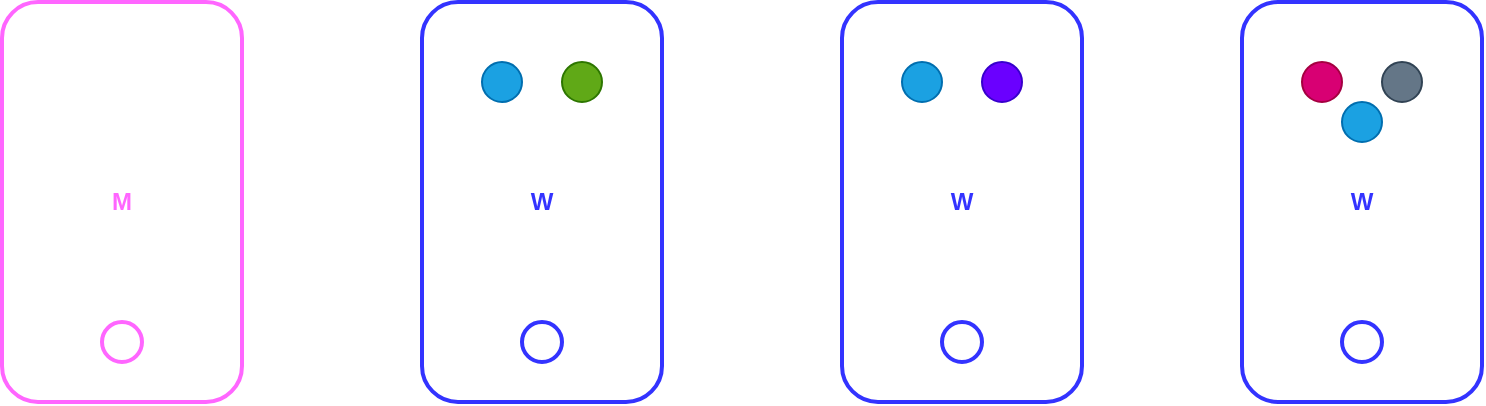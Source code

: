 <mxfile version="14.8.6" type="device" pages="5"><diagram id="55A4pofbKLQzd0NcASeD" name="OS Upgrades"><mxGraphModel dx="733" dy="635" grid="1" gridSize="10" guides="1" tooltips="1" connect="1" arrows="1" fold="1" page="1" pageScale="1" pageWidth="850" pageHeight="1100" math="0" shadow="0"><root><mxCell id="0"/><mxCell id="1" parent="0"/><mxCell id="4IlqxYEsbhCUk1NNArMT-3" value="" style="group;fillColor=#ffffff;" parent="1" vertex="1" connectable="0"><mxGeometry x="60" y="130" width="120" height="200" as="geometry"/></mxCell><mxCell id="4IlqxYEsbhCUk1NNArMT-1" value="&lt;b&gt;&lt;font color=&quot;#ff66ff&quot;&gt;M&lt;/font&gt;&lt;/b&gt;" style="rounded=1;whiteSpace=wrap;html=1;strokeWidth=2;strokeColor=#FF66FF;" parent="4IlqxYEsbhCUk1NNArMT-3" vertex="1"><mxGeometry width="120" height="200" as="geometry"/></mxCell><mxCell id="4IlqxYEsbhCUk1NNArMT-2" value="" style="ellipse;whiteSpace=wrap;html=1;rounded=1;strokeWidth=2;strokeColor=#FF66FF;" parent="4IlqxYEsbhCUk1NNArMT-3" vertex="1"><mxGeometry x="50" y="160" width="20" height="20" as="geometry"/></mxCell><mxCell id="4IlqxYEsbhCUk1NNArMT-4" value="" style="group" parent="1" vertex="1" connectable="0"><mxGeometry x="270" y="130" width="120" height="200" as="geometry"/></mxCell><mxCell id="4IlqxYEsbhCUk1NNArMT-5" value="&lt;font color=&quot;#3333ff&quot;&gt;&lt;b&gt;W&lt;/b&gt;&lt;/font&gt;" style="rounded=1;whiteSpace=wrap;html=1;strokeWidth=2;strokeColor=#3333FF;" parent="4IlqxYEsbhCUk1NNArMT-4" vertex="1"><mxGeometry width="120" height="200" as="geometry"/></mxCell><mxCell id="4IlqxYEsbhCUk1NNArMT-6" value="" style="ellipse;whiteSpace=wrap;html=1;rounded=1;strokeWidth=2;strokeColor=#3333FF;" parent="4IlqxYEsbhCUk1NNArMT-4" vertex="1"><mxGeometry x="50" y="160" width="20" height="20" as="geometry"/></mxCell><mxCell id="4IlqxYEsbhCUk1NNArMT-17" value="" style="ellipse;whiteSpace=wrap;html=1;rounded=1;fillColor=#60a917;strokeColor=#2D7600;fontColor=#ffffff;" parent="4IlqxYEsbhCUk1NNArMT-4" vertex="1"><mxGeometry x="70" y="30" width="20" height="20" as="geometry"/></mxCell><mxCell id="4IlqxYEsbhCUk1NNArMT-7" value="" style="group" parent="1" vertex="1" connectable="0"><mxGeometry x="480" y="130" width="120" height="200" as="geometry"/></mxCell><mxCell id="4IlqxYEsbhCUk1NNArMT-8" value="&lt;font color=&quot;#3333ff&quot;&gt;&lt;b&gt;W&lt;/b&gt;&lt;/font&gt;" style="rounded=1;whiteSpace=wrap;html=1;strokeWidth=2;strokeColor=#3333FF;" parent="4IlqxYEsbhCUk1NNArMT-7" vertex="1"><mxGeometry width="120" height="200" as="geometry"/></mxCell><mxCell id="4IlqxYEsbhCUk1NNArMT-9" value="" style="ellipse;whiteSpace=wrap;html=1;rounded=1;strokeWidth=2;strokeColor=#3333FF;" parent="4IlqxYEsbhCUk1NNArMT-7" vertex="1"><mxGeometry x="50" y="160" width="20" height="20" as="geometry"/></mxCell><mxCell id="4IlqxYEsbhCUk1NNArMT-16" value="" style="ellipse;whiteSpace=wrap;html=1;rounded=1;fillColor=#1ba1e2;strokeColor=#006EAF;fontColor=#ffffff;" parent="4IlqxYEsbhCUk1NNArMT-7" vertex="1"><mxGeometry x="30" y="30" width="20" height="20" as="geometry"/></mxCell><mxCell id="4IlqxYEsbhCUk1NNArMT-15" value="" style="ellipse;whiteSpace=wrap;html=1;rounded=1;fillColor=#6a00ff;strokeColor=#3700CC;fontColor=#ffffff;" parent="4IlqxYEsbhCUk1NNArMT-7" vertex="1"><mxGeometry x="70" y="30" width="20" height="20" as="geometry"/></mxCell><mxCell id="4IlqxYEsbhCUk1NNArMT-10" value="" style="group" parent="1" vertex="1" connectable="0"><mxGeometry x="680" y="130" width="120" height="200" as="geometry"/></mxCell><mxCell id="4IlqxYEsbhCUk1NNArMT-11" value="&lt;font color=&quot;#3333ff&quot;&gt;&lt;b&gt;W&lt;/b&gt;&lt;/font&gt;" style="rounded=1;whiteSpace=wrap;html=1;strokeWidth=2;strokeColor=#3333FF;" parent="4IlqxYEsbhCUk1NNArMT-10" vertex="1"><mxGeometry width="120" height="200" as="geometry"/></mxCell><mxCell id="4IlqxYEsbhCUk1NNArMT-12" value="" style="ellipse;whiteSpace=wrap;html=1;rounded=1;strokeWidth=2;strokeColor=#3333FF;" parent="4IlqxYEsbhCUk1NNArMT-10" vertex="1"><mxGeometry x="50" y="160" width="20" height="20" as="geometry"/></mxCell><mxCell id="4IlqxYEsbhCUk1NNArMT-14" value="" style="ellipse;whiteSpace=wrap;html=1;rounded=1;fillColor=#d80073;strokeColor=#A50040;fontColor=#ffffff;" parent="4IlqxYEsbhCUk1NNArMT-10" vertex="1"><mxGeometry x="30" y="30" width="20" height="20" as="geometry"/></mxCell><mxCell id="4IlqxYEsbhCUk1NNArMT-13" value="" style="ellipse;whiteSpace=wrap;html=1;rounded=1;fillColor=#647687;strokeColor=#314354;fontColor=#ffffff;" parent="4IlqxYEsbhCUk1NNArMT-10" vertex="1"><mxGeometry x="70" y="30" width="20" height="20" as="geometry"/></mxCell><mxCell id="4IlqxYEsbhCUk1NNArMT-22" value="" style="ellipse;whiteSpace=wrap;html=1;rounded=1;fillColor=#1ba1e2;strokeColor=#006EAF;fontColor=#ffffff;" parent="4IlqxYEsbhCUk1NNArMT-10" vertex="1"><mxGeometry x="50" y="50" width="20" height="20" as="geometry"/></mxCell><mxCell id="4IlqxYEsbhCUk1NNArMT-18" value="" style="ellipse;whiteSpace=wrap;html=1;rounded=1;fillColor=#1ba1e2;strokeColor=#006EAF;fontColor=#ffffff;" parent="1" vertex="1"><mxGeometry x="300" y="160" width="20" height="20" as="geometry"/></mxCell></root></mxGraphModel></diagram><diagram name="Cluster upgrade" id="nJMEwyCYMwTxXG5BYDhe"><mxGraphModel dx="1038" dy="587" grid="1" gridSize="10" guides="1" tooltips="1" connect="1" arrows="1" fold="1" page="1" pageScale="1" pageWidth="850" pageHeight="1100" math="0" shadow="0"><root><mxCell id="_8QYMU5zmPS8kUli0k8Z-0"/><mxCell id="_8QYMU5zmPS8kUli0k8Z-1" parent="_8QYMU5zmPS8kUli0k8Z-0"/><mxCell id="_8QYMU5zmPS8kUli0k8Z-2" value="" style="group;fillColor=#ffffff;" vertex="1" connectable="0" parent="_8QYMU5zmPS8kUli0k8Z-1"><mxGeometry x="60" y="130" width="120" height="200" as="geometry"/></mxCell><mxCell id="_8QYMU5zmPS8kUli0k8Z-3" value="&lt;b&gt;&lt;font color=&quot;#ff66ff&quot;&gt;M&lt;/font&gt;&lt;/b&gt;" style="rounded=1;whiteSpace=wrap;html=1;strokeWidth=2;strokeColor=#FF66FF;" vertex="1" parent="_8QYMU5zmPS8kUli0k8Z-2"><mxGeometry width="120" height="200" as="geometry"/></mxCell><mxCell id="_8QYMU5zmPS8kUli0k8Z-4" value="" style="ellipse;whiteSpace=wrap;html=1;rounded=1;strokeWidth=2;strokeColor=#FF66FF;" vertex="1" parent="_8QYMU5zmPS8kUli0k8Z-2"><mxGeometry x="50" y="160" width="20" height="20" as="geometry"/></mxCell><mxCell id="_8QYMU5zmPS8kUli0k8Z-21" value="v1.10" style="text;html=1;strokeColor=none;fillColor=none;align=center;verticalAlign=middle;whiteSpace=wrap;rounded=0;" vertex="1" parent="_8QYMU5zmPS8kUli0k8Z-2"><mxGeometry x="40" y="180" width="40" height="20" as="geometry"/></mxCell><mxCell id="_8QYMU5zmPS8kUli0k8Z-5" value="" style="group;fillOpacity=100;strokeOpacity=100;" vertex="1" connectable="0" parent="_8QYMU5zmPS8kUli0k8Z-1"><mxGeometry x="270" y="280" width="130" height="200" as="geometry"/></mxCell><mxCell id="_8QYMU5zmPS8kUli0k8Z-6" value="&lt;font color=&quot;#3333ff&quot;&gt;&lt;b&gt;W&lt;/b&gt;&lt;/font&gt;" style="rounded=1;whiteSpace=wrap;html=1;strokeWidth=2;strokeColor=#3333FF;fillOpacity=100;strokeOpacity=100;" vertex="1" parent="_8QYMU5zmPS8kUli0k8Z-5"><mxGeometry width="120" height="200" as="geometry"/></mxCell><mxCell id="_8QYMU5zmPS8kUli0k8Z-7" value="" style="ellipse;whiteSpace=wrap;html=1;rounded=1;strokeWidth=2;strokeColor=#3333FF;fillOpacity=100;strokeOpacity=100;" vertex="1" parent="_8QYMU5zmPS8kUli0k8Z-5"><mxGeometry x="50" y="160" width="20" height="20" as="geometry"/></mxCell><mxCell id="_8QYMU5zmPS8kUli0k8Z-22" value="v1.10" style="text;html=1;strokeColor=none;fillColor=none;align=center;verticalAlign=middle;whiteSpace=wrap;rounded=0;fillOpacity=100;strokeOpacity=100;" vertex="1" parent="_8QYMU5zmPS8kUli0k8Z-5"><mxGeometry x="40" y="180" width="40" height="20" as="geometry"/></mxCell><mxCell id="og8JKjqfWJ9uDkLBJ5CH-1" value="&lt;b&gt;Upgrade WIP&lt;/b&gt;" style="rounded=0;whiteSpace=wrap;html=1;strokeColor=#FF1482;" vertex="1" parent="_8QYMU5zmPS8kUli0k8Z-5"><mxGeometry x="10" y="30" width="100" height="30" as="geometry"/></mxCell><mxCell id="_8QYMU5zmPS8kUli0k8Z-9" value="" style="group;fillOpacity=100;strokeOpacity=100;" vertex="1" connectable="0" parent="_8QYMU5zmPS8kUli0k8Z-1"><mxGeometry x="480" y="280" width="120" height="200" as="geometry"/></mxCell><mxCell id="_8QYMU5zmPS8kUli0k8Z-10" value="&lt;font color=&quot;#3333ff&quot;&gt;&lt;b&gt;W&lt;/b&gt;&lt;/font&gt;" style="rounded=1;whiteSpace=wrap;html=1;strokeWidth=2;strokeColor=#3333FF;fillOpacity=100;strokeOpacity=100;" vertex="1" parent="_8QYMU5zmPS8kUli0k8Z-9"><mxGeometry width="120" height="200" as="geometry"/></mxCell><mxCell id="_8QYMU5zmPS8kUli0k8Z-11" value="" style="ellipse;whiteSpace=wrap;html=1;rounded=1;strokeWidth=2;strokeColor=#3333FF;fillOpacity=100;strokeOpacity=100;" vertex="1" parent="_8QYMU5zmPS8kUli0k8Z-9"><mxGeometry x="50" y="160" width="20" height="20" as="geometry"/></mxCell><mxCell id="_8QYMU5zmPS8kUli0k8Z-23" value="v1.10" style="text;html=1;strokeColor=none;fillColor=none;align=center;verticalAlign=middle;whiteSpace=wrap;rounded=0;fillOpacity=100;strokeOpacity=100;" vertex="1" parent="_8QYMU5zmPS8kUli0k8Z-9"><mxGeometry x="40" y="180" width="40" height="20" as="geometry"/></mxCell><mxCell id="og8JKjqfWJ9uDkLBJ5CH-2" value="&lt;b&gt;Upgrade WIP&lt;/b&gt;" style="rounded=0;whiteSpace=wrap;html=1;strokeColor=#FF1482;" vertex="1" parent="_8QYMU5zmPS8kUli0k8Z-9"><mxGeometry x="10" y="30" width="100" height="30" as="geometry"/></mxCell><mxCell id="_8QYMU5zmPS8kUli0k8Z-14" value="" style="group;fillOpacity=100;strokeOpacity=100;" vertex="1" connectable="0" parent="_8QYMU5zmPS8kUli0k8Z-1"><mxGeometry x="680" y="280" width="120" height="200" as="geometry"/></mxCell><mxCell id="_8QYMU5zmPS8kUli0k8Z-15" value="&lt;font color=&quot;#3333ff&quot;&gt;&lt;b&gt;W&lt;/b&gt;&lt;/font&gt;" style="rounded=1;whiteSpace=wrap;html=1;strokeWidth=2;strokeColor=#3333FF;fillOpacity=100;strokeOpacity=100;" vertex="1" parent="_8QYMU5zmPS8kUli0k8Z-14"><mxGeometry width="120" height="200" as="geometry"/></mxCell><mxCell id="_8QYMU5zmPS8kUli0k8Z-16" value="" style="ellipse;whiteSpace=wrap;html=1;rounded=1;strokeWidth=2;strokeColor=#3333FF;fillOpacity=100;strokeOpacity=100;" vertex="1" parent="_8QYMU5zmPS8kUli0k8Z-14"><mxGeometry x="50" y="160" width="20" height="20" as="geometry"/></mxCell><mxCell id="_8QYMU5zmPS8kUli0k8Z-24" value="v1.10" style="text;html=1;strokeColor=none;fillColor=none;align=center;verticalAlign=middle;whiteSpace=wrap;rounded=0;fillOpacity=100;strokeOpacity=100;" vertex="1" parent="_8QYMU5zmPS8kUli0k8Z-14"><mxGeometry x="40" y="180" width="40" height="20" as="geometry"/></mxCell><mxCell id="og8JKjqfWJ9uDkLBJ5CH-3" value="&lt;b&gt;Upgrade WIP&lt;/b&gt;" style="rounded=0;whiteSpace=wrap;html=1;strokeColor=#FF1482;" vertex="1" parent="_8QYMU5zmPS8kUli0k8Z-14"><mxGeometry x="10" y="30" width="100" height="30" as="geometry"/></mxCell><mxCell id="og8JKjqfWJ9uDkLBJ5CH-0" value="" style="rounded=0;whiteSpace=wrap;html=1;fillOpacity=64;strokeColor=none;" vertex="1" parent="_8QYMU5zmPS8kUli0k8Z-1"><mxGeometry x="210" y="220" width="620" height="280" as="geometry"/></mxCell></root></mxGraphModel></diagram><diagram id="IOdZ2HbAczBchu9PjbUZ" name="Ramped - slow rollout"><mxGraphModel dx="733" dy="635" grid="1" gridSize="10" guides="1" tooltips="1" connect="1" arrows="1" fold="1" page="1" pageScale="1" pageWidth="850" pageHeight="1100" math="0" shadow="0"><root><mxCell id="GyVu89TfRlLpguqXyc5N-0"/><mxCell id="GyVu89TfRlLpguqXyc5N-1" parent="GyVu89TfRlLpguqXyc5N-0"/><mxCell id="GyVu89TfRlLpguqXyc5N-2" value="v1" style="ellipse;whiteSpace=wrap;html=1;aspect=fixed;strokeWidth=2;fillColor=#3399FF;" vertex="1" parent="GyVu89TfRlLpguqXyc5N-1"><mxGeometry x="140" y="140" width="80" height="80" as="geometry"/></mxCell><mxCell id="GyVu89TfRlLpguqXyc5N-3" value="" style="ellipse;whiteSpace=wrap;html=1;aspect=fixed;strokeWidth=2;fillColor=#eeeeee;strokeColor=#36393d;" vertex="1" parent="GyVu89TfRlLpguqXyc5N-1"><mxGeometry x="270" y="260" width="80" height="80" as="geometry"/></mxCell><mxCell id="GyVu89TfRlLpguqXyc5N-4" value="v1" style="ellipse;whiteSpace=wrap;html=1;aspect=fixed;strokeWidth=2;fillColor=#3399FF;" vertex="1" parent="GyVu89TfRlLpguqXyc5N-1"><mxGeometry x="10" y="260" width="80" height="80" as="geometry"/></mxCell><mxCell id="GyVu89TfRlLpguqXyc5N-5" value="v1" style="ellipse;whiteSpace=wrap;html=1;aspect=fixed;strokeWidth=2;fillColor=#3399FF;" vertex="1" parent="GyVu89TfRlLpguqXyc5N-1"><mxGeometry x="140" y="380" width="80" height="80" as="geometry"/></mxCell><mxCell id="GyVu89TfRlLpguqXyc5N-7" style="edgeStyle=orthogonalEdgeStyle;rounded=0;orthogonalLoop=1;jettySize=auto;html=1;entryX=0.5;entryY=1;entryDx=0;entryDy=0;" edge="1" parent="GyVu89TfRlLpguqXyc5N-1" source="GyVu89TfRlLpguqXyc5N-6" target="GyVu89TfRlLpguqXyc5N-2"><mxGeometry relative="1" as="geometry"/></mxCell><mxCell id="GyVu89TfRlLpguqXyc5N-8" style="edgeStyle=orthogonalEdgeStyle;rounded=0;orthogonalLoop=1;jettySize=auto;html=1;entryX=1;entryY=0.5;entryDx=0;entryDy=0;" edge="1" parent="GyVu89TfRlLpguqXyc5N-1" source="GyVu89TfRlLpguqXyc5N-6" target="GyVu89TfRlLpguqXyc5N-4"><mxGeometry relative="1" as="geometry"/></mxCell><mxCell id="GyVu89TfRlLpguqXyc5N-9" style="edgeStyle=orthogonalEdgeStyle;rounded=0;orthogonalLoop=1;jettySize=auto;html=1;entryX=0.5;entryY=0;entryDx=0;entryDy=0;" edge="1" parent="GyVu89TfRlLpguqXyc5N-1" source="GyVu89TfRlLpguqXyc5N-6" target="GyVu89TfRlLpguqXyc5N-5"><mxGeometry relative="1" as="geometry"/></mxCell><mxCell id="GyVu89TfRlLpguqXyc5N-6" value="LB" style="rhombus;whiteSpace=wrap;html=1;strokeWidth=2;fillColor=#fa6800;fontColor=#000000;" vertex="1" parent="GyVu89TfRlLpguqXyc5N-1"><mxGeometry x="140" y="260" width="80" height="80" as="geometry"/></mxCell><mxCell id="GyVu89TfRlLpguqXyc5N-10" value="1" style="text;html=1;align=center;verticalAlign=middle;resizable=0;points=[];autosize=1;strokeColor=none;fontFamily=Tahoma;fontStyle=1" vertex="1" parent="GyVu89TfRlLpguqXyc5N-1"><mxGeometry x="160" y="470" width="20" height="20" as="geometry"/></mxCell><mxCell id="GyVu89TfRlLpguqXyc5N-11" value="v1" style="ellipse;whiteSpace=wrap;html=1;aspect=fixed;strokeWidth=2;fillColor=#3399FF;" vertex="1" parent="GyVu89TfRlLpguqXyc5N-1"><mxGeometry x="510" y="140" width="80" height="80" as="geometry"/></mxCell><mxCell id="GyVu89TfRlLpguqXyc5N-12" value="v2" style="ellipse;whiteSpace=wrap;html=1;aspect=fixed;strokeWidth=2;fillColor=#60a917;strokeColor=#2D7600;fontColor=#ffffff;" vertex="1" parent="GyVu89TfRlLpguqXyc5N-1"><mxGeometry x="640" y="260" width="80" height="80" as="geometry"/></mxCell><mxCell id="GyVu89TfRlLpguqXyc5N-13" value="v1" style="ellipse;whiteSpace=wrap;html=1;aspect=fixed;strokeWidth=2;fillColor=#3399FF;" vertex="1" parent="GyVu89TfRlLpguqXyc5N-1"><mxGeometry x="510" y="380" width="80" height="80" as="geometry"/></mxCell><mxCell id="GyVu89TfRlLpguqXyc5N-14" style="edgeStyle=orthogonalEdgeStyle;rounded=0;orthogonalLoop=1;jettySize=auto;html=1;entryX=0.5;entryY=1;entryDx=0;entryDy=0;" edge="1" parent="GyVu89TfRlLpguqXyc5N-1" source="GyVu89TfRlLpguqXyc5N-17" target="GyVu89TfRlLpguqXyc5N-11"><mxGeometry relative="1" as="geometry"/></mxCell><mxCell id="GyVu89TfRlLpguqXyc5N-15" style="edgeStyle=orthogonalEdgeStyle;rounded=0;orthogonalLoop=1;jettySize=auto;html=1;entryX=1;entryY=0.5;entryDx=0;entryDy=0;" edge="1" parent="GyVu89TfRlLpguqXyc5N-1" source="GyVu89TfRlLpguqXyc5N-17"><mxGeometry relative="1" as="geometry"><mxPoint x="460" y="300" as="targetPoint"/></mxGeometry></mxCell><mxCell id="GyVu89TfRlLpguqXyc5N-16" style="edgeStyle=orthogonalEdgeStyle;rounded=0;orthogonalLoop=1;jettySize=auto;html=1;entryX=0.5;entryY=0;entryDx=0;entryDy=0;" edge="1" parent="GyVu89TfRlLpguqXyc5N-1" source="GyVu89TfRlLpguqXyc5N-17" target="GyVu89TfRlLpguqXyc5N-13"><mxGeometry relative="1" as="geometry"/></mxCell><mxCell id="GyVu89TfRlLpguqXyc5N-47" style="edgeStyle=orthogonalEdgeStyle;rounded=0;orthogonalLoop=1;jettySize=auto;html=1;entryX=0;entryY=0.5;entryDx=0;entryDy=0;" edge="1" parent="GyVu89TfRlLpguqXyc5N-1" source="GyVu89TfRlLpguqXyc5N-17" target="GyVu89TfRlLpguqXyc5N-12"><mxGeometry relative="1" as="geometry"/></mxCell><mxCell id="GyVu89TfRlLpguqXyc5N-17" value="LB" style="rhombus;whiteSpace=wrap;html=1;strokeWidth=2;fillColor=#fa6800;fontColor=#000000;" vertex="1" parent="GyVu89TfRlLpguqXyc5N-1"><mxGeometry x="510" y="260" width="80" height="80" as="geometry"/></mxCell><mxCell id="GyVu89TfRlLpguqXyc5N-18" value="2" style="text;html=1;align=center;verticalAlign=middle;resizable=0;points=[];autosize=1;strokeColor=none;fontFamily=Tahoma;fontStyle=1" vertex="1" parent="GyVu89TfRlLpguqXyc5N-1"><mxGeometry x="530" y="470" width="20" height="20" as="geometry"/></mxCell><mxCell id="GyVu89TfRlLpguqXyc5N-19" value="v1" style="ellipse;whiteSpace=wrap;html=1;aspect=fixed;strokeWidth=2;fillColor=#3399FF;" vertex="1" parent="GyVu89TfRlLpguqXyc5N-1"><mxGeometry x="910" y="140" width="80" height="80" as="geometry"/></mxCell><mxCell id="GyVu89TfRlLpguqXyc5N-20" value="v2" style="ellipse;whiteSpace=wrap;html=1;aspect=fixed;strokeWidth=2;fillColor=#60a917;strokeColor=#2D7600;fontColor=#ffffff;" vertex="1" parent="GyVu89TfRlLpguqXyc5N-1"><mxGeometry x="1040" y="260" width="80" height="80" as="geometry"/></mxCell><mxCell id="GyVu89TfRlLpguqXyc5N-21" value="v2" style="ellipse;whiteSpace=wrap;html=1;aspect=fixed;strokeWidth=2;fillColor=#60a917;strokeColor=#2D7600;fontColor=#ffffff;" vertex="1" parent="GyVu89TfRlLpguqXyc5N-1"><mxGeometry x="910" y="380" width="80" height="80" as="geometry"/></mxCell><mxCell id="GyVu89TfRlLpguqXyc5N-22" style="edgeStyle=orthogonalEdgeStyle;rounded=0;orthogonalLoop=1;jettySize=auto;html=1;entryX=0.5;entryY=1;entryDx=0;entryDy=0;" edge="1" parent="GyVu89TfRlLpguqXyc5N-1" source="GyVu89TfRlLpguqXyc5N-25" target="GyVu89TfRlLpguqXyc5N-19"><mxGeometry relative="1" as="geometry"/></mxCell><mxCell id="GyVu89TfRlLpguqXyc5N-23" style="edgeStyle=orthogonalEdgeStyle;rounded=0;orthogonalLoop=1;jettySize=auto;html=1;entryX=1;entryY=0.5;entryDx=0;entryDy=0;" edge="1" parent="GyVu89TfRlLpguqXyc5N-1" source="GyVu89TfRlLpguqXyc5N-25"><mxGeometry relative="1" as="geometry"><mxPoint x="860" y="300" as="targetPoint"/></mxGeometry></mxCell><mxCell id="GyVu89TfRlLpguqXyc5N-24" style="edgeStyle=orthogonalEdgeStyle;rounded=0;orthogonalLoop=1;jettySize=auto;html=1;entryX=0.5;entryY=0;entryDx=0;entryDy=0;" edge="1" parent="GyVu89TfRlLpguqXyc5N-1" source="GyVu89TfRlLpguqXyc5N-25" target="GyVu89TfRlLpguqXyc5N-21"><mxGeometry relative="1" as="geometry"/></mxCell><mxCell id="GyVu89TfRlLpguqXyc5N-48" style="edgeStyle=orthogonalEdgeStyle;rounded=0;orthogonalLoop=1;jettySize=auto;html=1;entryX=0;entryY=0.5;entryDx=0;entryDy=0;" edge="1" parent="GyVu89TfRlLpguqXyc5N-1" source="GyVu89TfRlLpguqXyc5N-25" target="GyVu89TfRlLpguqXyc5N-20"><mxGeometry relative="1" as="geometry"/></mxCell><mxCell id="GyVu89TfRlLpguqXyc5N-25" value="LB" style="rhombus;whiteSpace=wrap;html=1;strokeWidth=2;fillColor=#fa6800;fontColor=#000000;" vertex="1" parent="GyVu89TfRlLpguqXyc5N-1"><mxGeometry x="910" y="260" width="80" height="80" as="geometry"/></mxCell><mxCell id="GyVu89TfRlLpguqXyc5N-26" value="3" style="text;html=1;align=center;verticalAlign=middle;resizable=0;points=[];autosize=1;strokeColor=none;fontFamily=Tahoma;fontStyle=1" vertex="1" parent="GyVu89TfRlLpguqXyc5N-1"><mxGeometry x="930" y="470" width="20" height="20" as="geometry"/></mxCell><mxCell id="GyVu89TfRlLpguqXyc5N-27" value="v1" style="ellipse;whiteSpace=wrap;html=1;aspect=fixed;strokeWidth=2;fillColor=#3399FF;" vertex="1" parent="GyVu89TfRlLpguqXyc5N-1"><mxGeometry x="300" y="530" width="80" height="80" as="geometry"/></mxCell><mxCell id="GyVu89TfRlLpguqXyc5N-28" value="v2" style="ellipse;whiteSpace=wrap;html=1;aspect=fixed;strokeWidth=2;fillColor=#60a917;strokeColor=#2D7600;fontColor=#ffffff;" vertex="1" parent="GyVu89TfRlLpguqXyc5N-1"><mxGeometry x="430" y="650" width="80" height="80" as="geometry"/></mxCell><mxCell id="GyVu89TfRlLpguqXyc5N-29" value="&lt;span&gt;v2&lt;/span&gt;" style="ellipse;whiteSpace=wrap;html=1;aspect=fixed;strokeWidth=2;fillColor=#60a917;strokeColor=#2D7600;fontColor=#ffffff;" vertex="1" parent="GyVu89TfRlLpguqXyc5N-1"><mxGeometry x="300" y="770" width="80" height="80" as="geometry"/></mxCell><mxCell id="GyVu89TfRlLpguqXyc5N-30" style="edgeStyle=orthogonalEdgeStyle;rounded=0;orthogonalLoop=1;jettySize=auto;html=1;entryX=0.5;entryY=1;entryDx=0;entryDy=0;" edge="1" parent="GyVu89TfRlLpguqXyc5N-1" source="GyVu89TfRlLpguqXyc5N-33" target="GyVu89TfRlLpguqXyc5N-27"><mxGeometry relative="1" as="geometry"/></mxCell><mxCell id="GyVu89TfRlLpguqXyc5N-31" style="edgeStyle=orthogonalEdgeStyle;rounded=0;orthogonalLoop=1;jettySize=auto;html=1;entryX=1;entryY=0.5;entryDx=0;entryDy=0;" edge="1" parent="GyVu89TfRlLpguqXyc5N-1" source="GyVu89TfRlLpguqXyc5N-33"><mxGeometry relative="1" as="geometry"><mxPoint x="250" y="690" as="targetPoint"/></mxGeometry></mxCell><mxCell id="GyVu89TfRlLpguqXyc5N-32" style="edgeStyle=orthogonalEdgeStyle;rounded=0;orthogonalLoop=1;jettySize=auto;html=1;entryX=0.5;entryY=0;entryDx=0;entryDy=0;" edge="1" parent="GyVu89TfRlLpguqXyc5N-1" source="GyVu89TfRlLpguqXyc5N-33" target="GyVu89TfRlLpguqXyc5N-29"><mxGeometry relative="1" as="geometry"/></mxCell><mxCell id="GyVu89TfRlLpguqXyc5N-50" style="edgeStyle=orthogonalEdgeStyle;rounded=0;orthogonalLoop=1;jettySize=auto;html=1;entryX=0;entryY=0.5;entryDx=0;entryDy=0;" edge="1" parent="GyVu89TfRlLpguqXyc5N-1" source="GyVu89TfRlLpguqXyc5N-33" target="GyVu89TfRlLpguqXyc5N-28"><mxGeometry relative="1" as="geometry"/></mxCell><mxCell id="GyVu89TfRlLpguqXyc5N-33" value="LB" style="rhombus;whiteSpace=wrap;html=1;strokeWidth=2;fillColor=#fa6800;fontColor=#000000;" vertex="1" parent="GyVu89TfRlLpguqXyc5N-1"><mxGeometry x="300" y="650" width="80" height="80" as="geometry"/></mxCell><mxCell id="GyVu89TfRlLpguqXyc5N-34" value="4" style="text;html=1;align=center;verticalAlign=middle;resizable=0;points=[];autosize=1;strokeColor=none;fontFamily=Tahoma;fontStyle=1" vertex="1" parent="GyVu89TfRlLpguqXyc5N-1"><mxGeometry x="320" y="860" width="20" height="20" as="geometry"/></mxCell><mxCell id="GyVu89TfRlLpguqXyc5N-35" value="v2" style="ellipse;whiteSpace=wrap;html=1;aspect=fixed;strokeWidth=2;fillColor=#60a917;strokeColor=#2D7600;fontColor=#ffffff;" vertex="1" parent="GyVu89TfRlLpguqXyc5N-1"><mxGeometry x="780" y="530" width="80" height="80" as="geometry"/></mxCell><mxCell id="GyVu89TfRlLpguqXyc5N-36" value="v2" style="ellipse;whiteSpace=wrap;html=1;aspect=fixed;strokeWidth=2;fillColor=#60a917;strokeColor=#2D7600;fontColor=#ffffff;" vertex="1" parent="GyVu89TfRlLpguqXyc5N-1"><mxGeometry x="910" y="650" width="80" height="80" as="geometry"/></mxCell><mxCell id="GyVu89TfRlLpguqXyc5N-37" value="v2" style="ellipse;whiteSpace=wrap;html=1;aspect=fixed;strokeWidth=2;fillColor=#60a917;strokeColor=#2D7600;fontColor=#ffffff;" vertex="1" parent="GyVu89TfRlLpguqXyc5N-1"><mxGeometry x="780" y="770" width="80" height="80" as="geometry"/></mxCell><mxCell id="GyVu89TfRlLpguqXyc5N-38" style="edgeStyle=orthogonalEdgeStyle;rounded=0;orthogonalLoop=1;jettySize=auto;html=1;entryX=0.5;entryY=1;entryDx=0;entryDy=0;" edge="1" parent="GyVu89TfRlLpguqXyc5N-1" source="GyVu89TfRlLpguqXyc5N-41" target="GyVu89TfRlLpguqXyc5N-35"><mxGeometry relative="1" as="geometry"/></mxCell><mxCell id="GyVu89TfRlLpguqXyc5N-39" style="edgeStyle=orthogonalEdgeStyle;rounded=0;orthogonalLoop=1;jettySize=auto;html=1;entryX=1;entryY=0.5;entryDx=0;entryDy=0;" edge="1" parent="GyVu89TfRlLpguqXyc5N-1" source="GyVu89TfRlLpguqXyc5N-41"><mxGeometry relative="1" as="geometry"><mxPoint x="730" y="690" as="targetPoint"/></mxGeometry></mxCell><mxCell id="GyVu89TfRlLpguqXyc5N-40" style="edgeStyle=orthogonalEdgeStyle;rounded=0;orthogonalLoop=1;jettySize=auto;html=1;entryX=0.5;entryY=0;entryDx=0;entryDy=0;" edge="1" parent="GyVu89TfRlLpguqXyc5N-1" source="GyVu89TfRlLpguqXyc5N-41" target="GyVu89TfRlLpguqXyc5N-37"><mxGeometry relative="1" as="geometry"/></mxCell><mxCell id="GyVu89TfRlLpguqXyc5N-49" style="edgeStyle=orthogonalEdgeStyle;rounded=0;orthogonalLoop=1;jettySize=auto;html=1;entryX=0;entryY=0.5;entryDx=0;entryDy=0;" edge="1" parent="GyVu89TfRlLpguqXyc5N-1" source="GyVu89TfRlLpguqXyc5N-41" target="GyVu89TfRlLpguqXyc5N-36"><mxGeometry relative="1" as="geometry"/></mxCell><mxCell id="GyVu89TfRlLpguqXyc5N-41" value="LB" style="rhombus;whiteSpace=wrap;html=1;strokeWidth=2;fillColor=#fa6800;fontColor=#000000;" vertex="1" parent="GyVu89TfRlLpguqXyc5N-1"><mxGeometry x="780" y="650" width="80" height="80" as="geometry"/></mxCell><mxCell id="GyVu89TfRlLpguqXyc5N-42" value="5" style="text;html=1;align=center;verticalAlign=middle;resizable=0;points=[];autosize=1;strokeColor=none;fontFamily=Tahoma;fontStyle=1" vertex="1" parent="GyVu89TfRlLpguqXyc5N-1"><mxGeometry x="800" y="860" width="20" height="20" as="geometry"/></mxCell><mxCell id="GyVu89TfRlLpguqXyc5N-43" value="v1" style="ellipse;whiteSpace=wrap;html=1;aspect=fixed;strokeWidth=2;fillColor=#3399FF;" vertex="1" parent="GyVu89TfRlLpguqXyc5N-1"><mxGeometry x="380" y="260" width="80" height="80" as="geometry"/></mxCell><mxCell id="GyVu89TfRlLpguqXyc5N-44" value="&lt;span&gt;v2&lt;/span&gt;" style="ellipse;whiteSpace=wrap;html=1;aspect=fixed;strokeWidth=2;fillColor=#60a917;strokeColor=#2D7600;fontColor=#ffffff;" vertex="1" parent="GyVu89TfRlLpguqXyc5N-1"><mxGeometry x="170" y="650" width="80" height="80" as="geometry"/></mxCell><mxCell id="GyVu89TfRlLpguqXyc5N-45" value="v1" style="ellipse;whiteSpace=wrap;html=1;aspect=fixed;strokeWidth=2;fillColor=#3399FF;" vertex="1" parent="GyVu89TfRlLpguqXyc5N-1"><mxGeometry x="780" y="260" width="80" height="80" as="geometry"/></mxCell><mxCell id="GyVu89TfRlLpguqXyc5N-46" value="v2" style="ellipse;whiteSpace=wrap;html=1;aspect=fixed;strokeWidth=2;fillColor=#60a917;strokeColor=#2D7600;fontColor=#ffffff;" vertex="1" parent="GyVu89TfRlLpguqXyc5N-1"><mxGeometry x="650" y="650" width="80" height="80" as="geometry"/></mxCell></root></mxGraphModel></diagram><diagram name="Blue Green" id="esAyNDbvrbmGXIcrjBfh"><mxGraphModel dx="1502" dy="644" grid="1" gridSize="10" guides="1" tooltips="1" connect="1" arrows="1" fold="1" page="1" pageScale="1" pageWidth="850" pageHeight="1100" math="0" shadow="0"><root><mxCell id="ptRrSW09oIWLHe2K2yaP-0"/><mxCell id="ptRrSW09oIWLHe2K2yaP-1" parent="ptRrSW09oIWLHe2K2yaP-0"/><mxCell id="ptRrSW09oIWLHe2K2yaP-2" value="v1" style="ellipse;whiteSpace=wrap;html=1;aspect=fixed;strokeWidth=2;fillColor=#3399FF;" parent="ptRrSW09oIWLHe2K2yaP-1" vertex="1"><mxGeometry x="140" y="140" width="80" height="80" as="geometry"/></mxCell><mxCell id="ptRrSW09oIWLHe2K2yaP-3" value="" style="ellipse;whiteSpace=wrap;html=1;aspect=fixed;strokeWidth=2;fillColor=#eeeeee;strokeColor=#36393d;" parent="ptRrSW09oIWLHe2K2yaP-1" vertex="1"><mxGeometry x="270" y="260" width="80" height="80" as="geometry"/></mxCell><mxCell id="ptRrSW09oIWLHe2K2yaP-4" value="v1" style="ellipse;whiteSpace=wrap;html=1;aspect=fixed;strokeWidth=2;fillColor=#3399FF;" parent="ptRrSW09oIWLHe2K2yaP-1" vertex="1"><mxGeometry x="10" y="260" width="80" height="80" as="geometry"/></mxCell><mxCell id="ptRrSW09oIWLHe2K2yaP-5" value="" style="ellipse;whiteSpace=wrap;html=1;aspect=fixed;strokeWidth=2;fillColor=#eeeeee;strokeColor=#36393d;" parent="ptRrSW09oIWLHe2K2yaP-1" vertex="1"><mxGeometry x="140" y="380" width="80" height="80" as="geometry"/></mxCell><mxCell id="ptRrSW09oIWLHe2K2yaP-6" style="edgeStyle=orthogonalEdgeStyle;rounded=0;orthogonalLoop=1;jettySize=auto;html=1;entryX=0.5;entryY=1;entryDx=0;entryDy=0;" parent="ptRrSW09oIWLHe2K2yaP-1" source="ptRrSW09oIWLHe2K2yaP-9" target="ptRrSW09oIWLHe2K2yaP-2" edge="1"><mxGeometry relative="1" as="geometry"/></mxCell><mxCell id="ptRrSW09oIWLHe2K2yaP-7" style="edgeStyle=orthogonalEdgeStyle;rounded=0;orthogonalLoop=1;jettySize=auto;html=1;entryX=1;entryY=0.5;entryDx=0;entryDy=0;" parent="ptRrSW09oIWLHe2K2yaP-1" source="ptRrSW09oIWLHe2K2yaP-9" target="ptRrSW09oIWLHe2K2yaP-4" edge="1"><mxGeometry relative="1" as="geometry"/></mxCell><mxCell id="ptRrSW09oIWLHe2K2yaP-9" value="LB" style="rhombus;whiteSpace=wrap;html=1;strokeWidth=2;fillColor=#fa6800;fontColor=#000000;" parent="ptRrSW09oIWLHe2K2yaP-1" vertex="1"><mxGeometry x="140" y="260" width="80" height="80" as="geometry"/></mxCell><mxCell id="ptRrSW09oIWLHe2K2yaP-10" value="1" style="text;html=1;align=center;verticalAlign=middle;resizable=0;points=[];autosize=1;strokeColor=none;fontFamily=Tahoma;fontStyle=1" parent="ptRrSW09oIWLHe2K2yaP-1" vertex="1"><mxGeometry x="160" y="470" width="20" height="20" as="geometry"/></mxCell><mxCell id="ptRrSW09oIWLHe2K2yaP-11" value="v1" style="ellipse;whiteSpace=wrap;html=1;aspect=fixed;strokeWidth=2;fillColor=#3399FF;" parent="ptRrSW09oIWLHe2K2yaP-1" vertex="1"><mxGeometry x="510" y="140" width="80" height="80" as="geometry"/></mxCell><mxCell id="ptRrSW09oIWLHe2K2yaP-12" value="v2" style="ellipse;whiteSpace=wrap;html=1;aspect=fixed;strokeWidth=2;fillColor=#60a917;strokeColor=#2D7600;fontColor=#ffffff;" parent="ptRrSW09oIWLHe2K2yaP-1" vertex="1"><mxGeometry x="640" y="260" width="80" height="80" as="geometry"/></mxCell><mxCell id="ptRrSW09oIWLHe2K2yaP-13" value="v2" style="ellipse;whiteSpace=wrap;html=1;aspect=fixed;strokeWidth=2;fillColor=#60a917;strokeColor=#2D7600;fontColor=#ffffff;" parent="ptRrSW09oIWLHe2K2yaP-1" vertex="1"><mxGeometry x="510" y="380" width="80" height="80" as="geometry"/></mxCell><mxCell id="ptRrSW09oIWLHe2K2yaP-14" style="edgeStyle=orthogonalEdgeStyle;rounded=0;orthogonalLoop=1;jettySize=auto;html=1;entryX=0.5;entryY=1;entryDx=0;entryDy=0;" parent="ptRrSW09oIWLHe2K2yaP-1" source="ptRrSW09oIWLHe2K2yaP-18" target="ptRrSW09oIWLHe2K2yaP-11" edge="1"><mxGeometry relative="1" as="geometry"/></mxCell><mxCell id="ptRrSW09oIWLHe2K2yaP-15" style="edgeStyle=orthogonalEdgeStyle;rounded=0;orthogonalLoop=1;jettySize=auto;html=1;entryX=1;entryY=0.5;entryDx=0;entryDy=0;" parent="ptRrSW09oIWLHe2K2yaP-1" source="ptRrSW09oIWLHe2K2yaP-18" edge="1"><mxGeometry relative="1" as="geometry"><mxPoint x="460" y="300" as="targetPoint"/></mxGeometry></mxCell><mxCell id="ptRrSW09oIWLHe2K2yaP-18" value="LB" style="rhombus;whiteSpace=wrap;html=1;strokeWidth=2;fillColor=#fa6800;fontColor=#000000;" parent="ptRrSW09oIWLHe2K2yaP-1" vertex="1"><mxGeometry x="510" y="260" width="80" height="80" as="geometry"/></mxCell><mxCell id="ptRrSW09oIWLHe2K2yaP-19" value="2" style="text;html=1;align=center;verticalAlign=middle;resizable=0;points=[];autosize=1;strokeColor=none;fontFamily=Tahoma;fontStyle=1" parent="ptRrSW09oIWLHe2K2yaP-1" vertex="1"><mxGeometry x="530" y="470" width="20" height="20" as="geometry"/></mxCell><mxCell id="ptRrSW09oIWLHe2K2yaP-20" value="v1" style="ellipse;whiteSpace=wrap;html=1;aspect=fixed;strokeWidth=2;fillColor=#3399FF;" parent="ptRrSW09oIWLHe2K2yaP-1" vertex="1"><mxGeometry x="910" y="140" width="80" height="80" as="geometry"/></mxCell><mxCell id="ptRrSW09oIWLHe2K2yaP-21" value="v2" style="ellipse;whiteSpace=wrap;html=1;aspect=fixed;strokeWidth=2;fillColor=#60a917;strokeColor=#2D7600;fontColor=#ffffff;" parent="ptRrSW09oIWLHe2K2yaP-1" vertex="1"><mxGeometry x="1040" y="260" width="80" height="80" as="geometry"/></mxCell><mxCell id="ptRrSW09oIWLHe2K2yaP-22" value="v2" style="ellipse;whiteSpace=wrap;html=1;aspect=fixed;strokeWidth=2;fillColor=#60a917;strokeColor=#2D7600;fontColor=#ffffff;" parent="ptRrSW09oIWLHe2K2yaP-1" vertex="1"><mxGeometry x="910" y="380" width="80" height="80" as="geometry"/></mxCell><mxCell id="ptRrSW09oIWLHe2K2yaP-25" style="edgeStyle=orthogonalEdgeStyle;rounded=0;orthogonalLoop=1;jettySize=auto;html=1;entryX=0.5;entryY=0;entryDx=0;entryDy=0;" parent="ptRrSW09oIWLHe2K2yaP-1" source="ptRrSW09oIWLHe2K2yaP-27" target="ptRrSW09oIWLHe2K2yaP-22" edge="1"><mxGeometry relative="1" as="geometry"/></mxCell><mxCell id="ptRrSW09oIWLHe2K2yaP-26" style="edgeStyle=orthogonalEdgeStyle;rounded=0;orthogonalLoop=1;jettySize=auto;html=1;entryX=0;entryY=0.5;entryDx=0;entryDy=0;" parent="ptRrSW09oIWLHe2K2yaP-1" source="ptRrSW09oIWLHe2K2yaP-27" target="ptRrSW09oIWLHe2K2yaP-21" edge="1"><mxGeometry relative="1" as="geometry"/></mxCell><mxCell id="ptRrSW09oIWLHe2K2yaP-27" value="LB" style="rhombus;whiteSpace=wrap;html=1;strokeWidth=2;fillColor=#fa6800;fontColor=#000000;" parent="ptRrSW09oIWLHe2K2yaP-1" vertex="1"><mxGeometry x="910" y="260" width="80" height="80" as="geometry"/></mxCell><mxCell id="ptRrSW09oIWLHe2K2yaP-28" value="3" style="text;html=1;align=center;verticalAlign=middle;resizable=0;points=[];autosize=1;strokeColor=none;fontFamily=Tahoma;fontStyle=1" parent="ptRrSW09oIWLHe2K2yaP-1" vertex="1"><mxGeometry x="930" y="470" width="20" height="20" as="geometry"/></mxCell><mxCell id="ptRrSW09oIWLHe2K2yaP-29" value="v1" style="ellipse;whiteSpace=wrap;html=1;aspect=fixed;strokeWidth=2;fillColor=#3399FF;" parent="ptRrSW09oIWLHe2K2yaP-1" vertex="1"><mxGeometry x="300" y="530" width="80" height="80" as="geometry"/></mxCell><mxCell id="ptRrSW09oIWLHe2K2yaP-30" value="v2" style="ellipse;whiteSpace=wrap;html=1;aspect=fixed;strokeWidth=2;fillColor=#60a917;strokeColor=#2D7600;fontColor=#ffffff;" parent="ptRrSW09oIWLHe2K2yaP-1" vertex="1"><mxGeometry x="430" y="650" width="80" height="80" as="geometry"/></mxCell><mxCell id="ptRrSW09oIWLHe2K2yaP-31" value="v1" style="ellipse;whiteSpace=wrap;html=1;aspect=fixed;strokeWidth=2;fillColor=#60a917;strokeColor=#2D7600;fontColor=#ffffff;" parent="ptRrSW09oIWLHe2K2yaP-1" vertex="1"><mxGeometry x="300" y="770" width="80" height="80" as="geometry"/></mxCell><mxCell id="ptRrSW09oIWLHe2K2yaP-32" style="edgeStyle=orthogonalEdgeStyle;rounded=0;orthogonalLoop=1;jettySize=auto;html=1;entryX=0.5;entryY=1;entryDx=0;entryDy=0;" parent="ptRrSW09oIWLHe2K2yaP-1" source="ptRrSW09oIWLHe2K2yaP-36" target="ptRrSW09oIWLHe2K2yaP-29" edge="1"><mxGeometry relative="1" as="geometry"/></mxCell><mxCell id="ptRrSW09oIWLHe2K2yaP-33" style="edgeStyle=orthogonalEdgeStyle;rounded=0;orthogonalLoop=1;jettySize=auto;html=1;entryX=1;entryY=0.5;entryDx=0;entryDy=0;" parent="ptRrSW09oIWLHe2K2yaP-1" source="ptRrSW09oIWLHe2K2yaP-36" edge="1"><mxGeometry relative="1" as="geometry"><mxPoint x="250" y="690" as="targetPoint"/></mxGeometry></mxCell><mxCell id="ptRrSW09oIWLHe2K2yaP-34" style="edgeStyle=orthogonalEdgeStyle;rounded=0;orthogonalLoop=1;jettySize=auto;html=1;entryX=0.5;entryY=0;entryDx=0;entryDy=0;" parent="ptRrSW09oIWLHe2K2yaP-1" source="ptRrSW09oIWLHe2K2yaP-36" target="ptRrSW09oIWLHe2K2yaP-31" edge="1"><mxGeometry relative="1" as="geometry"/></mxCell><mxCell id="ptRrSW09oIWLHe2K2yaP-35" style="edgeStyle=orthogonalEdgeStyle;rounded=0;orthogonalLoop=1;jettySize=auto;html=1;entryX=0;entryY=0.5;entryDx=0;entryDy=0;" parent="ptRrSW09oIWLHe2K2yaP-1" source="ptRrSW09oIWLHe2K2yaP-36" target="ptRrSW09oIWLHe2K2yaP-30" edge="1"><mxGeometry relative="1" as="geometry"/></mxCell><mxCell id="ptRrSW09oIWLHe2K2yaP-36" value="LB" style="rhombus;whiteSpace=wrap;html=1;strokeWidth=2;fillColor=#fa6800;fontColor=#000000;" parent="ptRrSW09oIWLHe2K2yaP-1" vertex="1"><mxGeometry x="300" y="650" width="80" height="80" as="geometry"/></mxCell><mxCell id="ptRrSW09oIWLHe2K2yaP-37" value="4" style="text;html=1;align=center;verticalAlign=middle;resizable=0;points=[];autosize=1;strokeColor=none;fontFamily=Tahoma;fontStyle=1" parent="ptRrSW09oIWLHe2K2yaP-1" vertex="1"><mxGeometry x="320" y="860" width="20" height="20" as="geometry"/></mxCell><mxCell id="ptRrSW09oIWLHe2K2yaP-38" value="v1" style="ellipse;whiteSpace=wrap;html=1;aspect=fixed;strokeWidth=2;fillColor=#60a917;strokeColor=#2D7600;fontColor=#ffffff;" parent="ptRrSW09oIWLHe2K2yaP-1" vertex="1"><mxGeometry x="780" y="530" width="80" height="80" as="geometry"/></mxCell><mxCell id="ptRrSW09oIWLHe2K2yaP-39" value="v2" style="ellipse;whiteSpace=wrap;html=1;aspect=fixed;strokeWidth=2;fillColor=#60a917;strokeColor=#2D7600;fontColor=#ffffff;" parent="ptRrSW09oIWLHe2K2yaP-1" vertex="1"><mxGeometry x="910" y="650" width="80" height="80" as="geometry"/></mxCell><mxCell id="ptRrSW09oIWLHe2K2yaP-40" value="v1" style="ellipse;whiteSpace=wrap;html=1;aspect=fixed;strokeWidth=2;fillColor=#60a917;strokeColor=#2D7600;fontColor=#ffffff;" parent="ptRrSW09oIWLHe2K2yaP-1" vertex="1"><mxGeometry x="780" y="770" width="80" height="80" as="geometry"/></mxCell><mxCell id="ptRrSW09oIWLHe2K2yaP-41" style="edgeStyle=orthogonalEdgeStyle;rounded=0;orthogonalLoop=1;jettySize=auto;html=1;entryX=0.5;entryY=1;entryDx=0;entryDy=0;" parent="ptRrSW09oIWLHe2K2yaP-1" source="ptRrSW09oIWLHe2K2yaP-45" target="ptRrSW09oIWLHe2K2yaP-38" edge="1"><mxGeometry relative="1" as="geometry"/></mxCell><mxCell id="ptRrSW09oIWLHe2K2yaP-42" style="edgeStyle=orthogonalEdgeStyle;rounded=0;orthogonalLoop=1;jettySize=auto;html=1;entryX=1;entryY=0.5;entryDx=0;entryDy=0;" parent="ptRrSW09oIWLHe2K2yaP-1" source="ptRrSW09oIWLHe2K2yaP-45" edge="1"><mxGeometry relative="1" as="geometry"><mxPoint x="730" y="690" as="targetPoint"/></mxGeometry></mxCell><mxCell id="ptRrSW09oIWLHe2K2yaP-43" style="edgeStyle=orthogonalEdgeStyle;rounded=0;orthogonalLoop=1;jettySize=auto;html=1;entryX=0.5;entryY=0;entryDx=0;entryDy=0;" parent="ptRrSW09oIWLHe2K2yaP-1" source="ptRrSW09oIWLHe2K2yaP-45" target="ptRrSW09oIWLHe2K2yaP-40" edge="1"><mxGeometry relative="1" as="geometry"/></mxCell><mxCell id="ptRrSW09oIWLHe2K2yaP-44" style="edgeStyle=orthogonalEdgeStyle;rounded=0;orthogonalLoop=1;jettySize=auto;html=1;entryX=0;entryY=0.5;entryDx=0;entryDy=0;" parent="ptRrSW09oIWLHe2K2yaP-1" source="ptRrSW09oIWLHe2K2yaP-45" target="ptRrSW09oIWLHe2K2yaP-39" edge="1"><mxGeometry relative="1" as="geometry"/></mxCell><mxCell id="ptRrSW09oIWLHe2K2yaP-45" value="LB" style="rhombus;whiteSpace=wrap;html=1;strokeWidth=2;fillColor=#fa6800;fontColor=#000000;" parent="ptRrSW09oIWLHe2K2yaP-1" vertex="1"><mxGeometry x="780" y="650" width="80" height="80" as="geometry"/></mxCell><mxCell id="ptRrSW09oIWLHe2K2yaP-46" value="5" style="text;html=1;align=center;verticalAlign=middle;resizable=0;points=[];autosize=1;strokeColor=none;fontFamily=Tahoma;fontStyle=1" parent="ptRrSW09oIWLHe2K2yaP-1" vertex="1"><mxGeometry x="800" y="860" width="20" height="20" as="geometry"/></mxCell><mxCell id="ptRrSW09oIWLHe2K2yaP-47" value="v1" style="ellipse;whiteSpace=wrap;html=1;aspect=fixed;strokeWidth=2;fillColor=#3399FF;" parent="ptRrSW09oIWLHe2K2yaP-1" vertex="1"><mxGeometry x="380" y="260" width="80" height="80" as="geometry"/></mxCell><mxCell id="ptRrSW09oIWLHe2K2yaP-48" value="v1" style="ellipse;whiteSpace=wrap;html=1;aspect=fixed;strokeWidth=2;fillColor=#60a917;strokeColor=#2D7600;fontColor=#ffffff;" parent="ptRrSW09oIWLHe2K2yaP-1" vertex="1"><mxGeometry x="170" y="650" width="80" height="80" as="geometry"/></mxCell><mxCell id="ptRrSW09oIWLHe2K2yaP-49" value="v1" style="ellipse;whiteSpace=wrap;html=1;aspect=fixed;strokeWidth=2;fillColor=#3399FF;" parent="ptRrSW09oIWLHe2K2yaP-1" vertex="1"><mxGeometry x="780" y="260" width="80" height="80" as="geometry"/></mxCell><mxCell id="ptRrSW09oIWLHe2K2yaP-50" value="v1" style="ellipse;whiteSpace=wrap;html=1;aspect=fixed;strokeWidth=2;fillColor=#60a917;strokeColor=#2D7600;fontColor=#ffffff;" parent="ptRrSW09oIWLHe2K2yaP-1" vertex="1"><mxGeometry x="650" y="650" width="80" height="80" as="geometry"/></mxCell></root></mxGraphModel></diagram><diagram name="a/b testing strategy" id="Qch7XfDJCaYPhsm_1ZZj"><mxGraphModel dx="1502" dy="644" grid="1" gridSize="10" guides="1" tooltips="1" connect="1" arrows="1" fold="1" page="1" pageScale="1" pageWidth="850" pageHeight="1100" math="0" shadow="0"><root><mxCell id="q8x5t4I2lhFORIocsaNx-0"/><mxCell id="q8x5t4I2lhFORIocsaNx-1" parent="q8x5t4I2lhFORIocsaNx-0"/><mxCell id="q8x5t4I2lhFORIocsaNx-2" value="v1" style="ellipse;whiteSpace=wrap;html=1;aspect=fixed;strokeWidth=2;fillColor=#1ba1e2;strokeColor=#006EAF;fontColor=#ffffff;" vertex="1" parent="q8x5t4I2lhFORIocsaNx-1"><mxGeometry x="140" y="140" width="80" height="80" as="geometry"/></mxCell><mxCell id="q8x5t4I2lhFORIocsaNx-3" value="" style="ellipse;whiteSpace=wrap;html=1;aspect=fixed;strokeWidth=2;fillColor=#eeeeee;strokeColor=#36393d;" vertex="1" parent="q8x5t4I2lhFORIocsaNx-1"><mxGeometry x="270" y="260" width="80" height="80" as="geometry"/></mxCell><mxCell id="q8x5t4I2lhFORIocsaNx-4" value="v1" style="ellipse;whiteSpace=wrap;html=1;aspect=fixed;strokeWidth=2;fillColor=#1ba1e2;strokeColor=#006EAF;fontColor=#ffffff;" vertex="1" parent="q8x5t4I2lhFORIocsaNx-1"><mxGeometry x="10" y="260" width="80" height="80" as="geometry"/></mxCell><mxCell id="q8x5t4I2lhFORIocsaNx-5" value="v1" style="ellipse;whiteSpace=wrap;html=1;aspect=fixed;strokeWidth=2;fillColor=#1ba1e2;strokeColor=#006EAF;fontColor=#ffffff;" vertex="1" parent="q8x5t4I2lhFORIocsaNx-1"><mxGeometry x="140" y="380" width="80" height="80" as="geometry"/></mxCell><mxCell id="q8x5t4I2lhFORIocsaNx-6" style="edgeStyle=orthogonalEdgeStyle;rounded=0;orthogonalLoop=1;jettySize=auto;html=1;entryX=0.5;entryY=1;entryDx=0;entryDy=0;" edge="1" parent="q8x5t4I2lhFORIocsaNx-1" source="q8x5t4I2lhFORIocsaNx-8" target="q8x5t4I2lhFORIocsaNx-2"><mxGeometry relative="1" as="geometry"/></mxCell><mxCell id="q8x5t4I2lhFORIocsaNx-7" style="edgeStyle=orthogonalEdgeStyle;rounded=0;orthogonalLoop=1;jettySize=auto;html=1;entryX=1;entryY=0.5;entryDx=0;entryDy=0;" edge="1" parent="q8x5t4I2lhFORIocsaNx-1" source="q8x5t4I2lhFORIocsaNx-8" target="q8x5t4I2lhFORIocsaNx-4"><mxGeometry relative="1" as="geometry"/></mxCell><mxCell id="7RLx-FP7ABD0FfVZ5f9j-0" style="edgeStyle=orthogonalEdgeStyle;rounded=0;orthogonalLoop=1;jettySize=auto;html=1;entryX=0.5;entryY=0;entryDx=0;entryDy=0;" edge="1" parent="q8x5t4I2lhFORIocsaNx-1" source="q8x5t4I2lhFORIocsaNx-8" target="q8x5t4I2lhFORIocsaNx-5"><mxGeometry relative="1" as="geometry"/></mxCell><mxCell id="q8x5t4I2lhFORIocsaNx-8" value="LB" style="rhombus;whiteSpace=wrap;html=1;strokeWidth=2;fillColor=#fa6800;fontColor=#000000;" vertex="1" parent="q8x5t4I2lhFORIocsaNx-1"><mxGeometry x="140" y="260" width="80" height="80" as="geometry"/></mxCell><mxCell id="q8x5t4I2lhFORIocsaNx-9" value="1" style="text;html=1;align=center;verticalAlign=middle;resizable=0;points=[];autosize=1;strokeColor=none;fontFamily=Tahoma;fontStyle=1" vertex="1" parent="q8x5t4I2lhFORIocsaNx-1"><mxGeometry x="160" y="470" width="20" height="20" as="geometry"/></mxCell><mxCell id="q8x5t4I2lhFORIocsaNx-10" value="v1" style="ellipse;whiteSpace=wrap;html=1;aspect=fixed;strokeWidth=2;fillColor=#1ba1e2;strokeColor=#006EAF;fontColor=#ffffff;" vertex="1" parent="q8x5t4I2lhFORIocsaNx-1"><mxGeometry x="510" y="140" width="80" height="80" as="geometry"/></mxCell><mxCell id="q8x5t4I2lhFORIocsaNx-12" value="v2" style="ellipse;whiteSpace=wrap;html=1;aspect=fixed;strokeWidth=2;fillColor=#60a917;strokeColor=#2D7600;fontColor=#ffffff;" vertex="1" parent="q8x5t4I2lhFORIocsaNx-1"><mxGeometry x="510" y="380" width="80" height="80" as="geometry"/></mxCell><mxCell id="q8x5t4I2lhFORIocsaNx-13" style="edgeStyle=orthogonalEdgeStyle;rounded=0;orthogonalLoop=1;jettySize=auto;html=1;entryX=0.5;entryY=1;entryDx=0;entryDy=0;" edge="1" parent="q8x5t4I2lhFORIocsaNx-1" source="q8x5t4I2lhFORIocsaNx-15" target="q8x5t4I2lhFORIocsaNx-10"><mxGeometry relative="1" as="geometry"/></mxCell><mxCell id="q8x5t4I2lhFORIocsaNx-14" style="edgeStyle=orthogonalEdgeStyle;rounded=0;orthogonalLoop=1;jettySize=auto;html=1;entryX=1;entryY=0.5;entryDx=0;entryDy=0;" edge="1" parent="q8x5t4I2lhFORIocsaNx-1" source="q8x5t4I2lhFORIocsaNx-15"><mxGeometry relative="1" as="geometry"><mxPoint x="460" y="300" as="targetPoint"/></mxGeometry></mxCell><mxCell id="7RLx-FP7ABD0FfVZ5f9j-2" style="edgeStyle=orthogonalEdgeStyle;rounded=0;orthogonalLoop=1;jettySize=auto;html=1;entryX=0.5;entryY=0;entryDx=0;entryDy=0;" edge="1" parent="q8x5t4I2lhFORIocsaNx-1" source="q8x5t4I2lhFORIocsaNx-15" target="q8x5t4I2lhFORIocsaNx-12"><mxGeometry relative="1" as="geometry"/></mxCell><mxCell id="7RLx-FP7ABD0FfVZ5f9j-4" style="edgeStyle=orthogonalEdgeStyle;rounded=0;orthogonalLoop=1;jettySize=auto;html=1;entryX=0;entryY=0.5;entryDx=0;entryDy=0;" edge="1" parent="q8x5t4I2lhFORIocsaNx-1" source="q8x5t4I2lhFORIocsaNx-15" target="7RLx-FP7ABD0FfVZ5f9j-3"><mxGeometry relative="1" as="geometry"/></mxCell><mxCell id="q8x5t4I2lhFORIocsaNx-15" value="LB" style="rhombus;whiteSpace=wrap;html=1;strokeWidth=2;fillColor=#fa6800;fontColor=#000000;" vertex="1" parent="q8x5t4I2lhFORIocsaNx-1"><mxGeometry x="510" y="260" width="80" height="80" as="geometry"/></mxCell><mxCell id="q8x5t4I2lhFORIocsaNx-16" value="2" style="text;html=1;align=center;verticalAlign=middle;resizable=0;points=[];autosize=1;strokeColor=none;fontFamily=Tahoma;fontStyle=1" vertex="1" parent="q8x5t4I2lhFORIocsaNx-1"><mxGeometry x="530" y="470" width="20" height="20" as="geometry"/></mxCell><mxCell id="q8x5t4I2lhFORIocsaNx-32" value="4" style="text;html=1;align=center;verticalAlign=middle;resizable=0;points=[];autosize=1;strokeColor=none;fontFamily=Tahoma;fontStyle=1" vertex="1" parent="q8x5t4I2lhFORIocsaNx-1"><mxGeometry x="320" y="860" width="20" height="20" as="geometry"/></mxCell><mxCell id="q8x5t4I2lhFORIocsaNx-41" value="5" style="text;html=1;align=center;verticalAlign=middle;resizable=0;points=[];autosize=1;strokeColor=none;fontFamily=Tahoma;fontStyle=1" vertex="1" parent="q8x5t4I2lhFORIocsaNx-1"><mxGeometry x="800" y="860" width="20" height="20" as="geometry"/></mxCell><mxCell id="q8x5t4I2lhFORIocsaNx-42" value="v1" style="ellipse;whiteSpace=wrap;html=1;aspect=fixed;strokeWidth=2;fillColor=#1ba1e2;strokeColor=#006EAF;fontColor=#ffffff;" vertex="1" parent="q8x5t4I2lhFORIocsaNx-1"><mxGeometry x="380" y="260" width="80" height="80" as="geometry"/></mxCell><mxCell id="q8x5t4I2lhFORIocsaNx-44" value="v1" style="ellipse;whiteSpace=wrap;html=1;aspect=fixed;strokeWidth=2;fillColor=#1ba1e2;strokeColor=#006EAF;fontColor=#ffffff;" vertex="1" parent="q8x5t4I2lhFORIocsaNx-1"><mxGeometry x="780" y="260" width="80" height="80" as="geometry"/></mxCell><mxCell id="7RLx-FP7ABD0FfVZ5f9j-5" style="edgeStyle=orthogonalEdgeStyle;rounded=0;orthogonalLoop=1;jettySize=auto;html=1;entryX=0;entryY=0.5;entryDx=0;entryDy=0;" edge="1" parent="q8x5t4I2lhFORIocsaNx-1" source="7RLx-FP7ABD0FfVZ5f9j-3" target="q8x5t4I2lhFORIocsaNx-44"><mxGeometry relative="1" as="geometry"/></mxCell><mxCell id="7RLx-FP7ABD0FfVZ5f9j-3" value="&lt;font style=&quot;font-size: 10px&quot;&gt;&lt;b&gt;Filter Traffic&lt;/b&gt;&lt;br&gt;{Cookie, HTTP Headers, Weights, etc}&lt;/font&gt;" style="shape=process;whiteSpace=wrap;html=1;backgroundOutline=1;" vertex="1" parent="q8x5t4I2lhFORIocsaNx-1"><mxGeometry x="630" y="270" width="120" height="60" as="geometry"/></mxCell></root></mxGraphModel></diagram></mxfile>